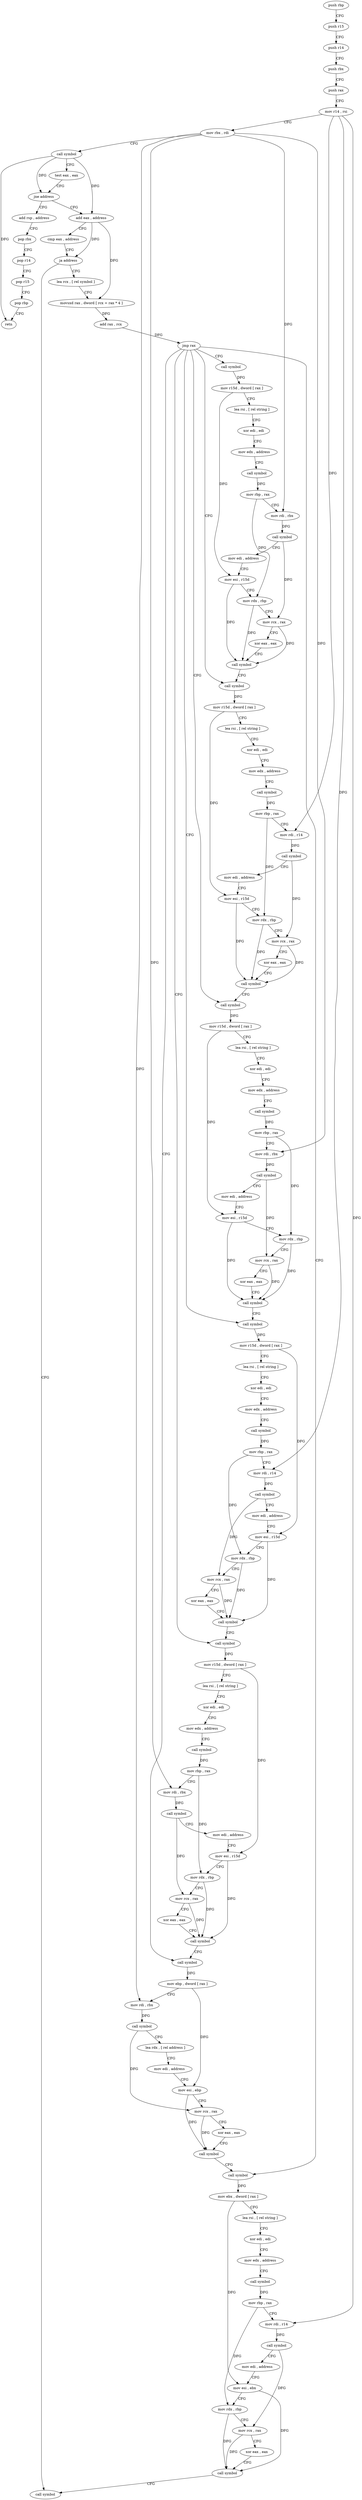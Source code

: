 digraph "func" {
"4218176" [label = "push rbp" ]
"4218177" [label = "push r15" ]
"4218179" [label = "push r14" ]
"4218181" [label = "push rbx" ]
"4218182" [label = "push rax" ]
"4218183" [label = "mov r14 , rsi" ]
"4218186" [label = "mov rbx , rdi" ]
"4218189" [label = "call symbol" ]
"4218194" [label = "test eax , eax" ]
"4218196" [label = "jne address" ]
"4218209" [label = "add eax , address" ]
"4218198" [label = "add rsp , address" ]
"4218212" [label = "cmp eax , address" ]
"4218215" [label = "ja address" ]
"4218628" [label = "call symbol" ]
"4218221" [label = "lea rcx , [ rel symbol ]" ]
"4218202" [label = "pop rbx" ]
"4218203" [label = "pop r14" ]
"4218205" [label = "pop r15" ]
"4218207" [label = "pop rbp" ]
"4218208" [label = "retn" ]
"4218228" [label = "movsxd rax , dword [ rcx + rax * 4 ]" ]
"4218232" [label = "add rax , rcx" ]
"4218235" [label = "jmp rax" ]
"4218237" [label = "call symbol" ]
"4218296" [label = "call symbol" ]
"4218355" [label = "call symbol" ]
"4218414" [label = "call symbol" ]
"4218473" [label = "call symbol" ]
"4218532" [label = "call symbol" ]
"4218571" [label = "call symbol" ]
"4218242" [label = "mov r15d , dword [ rax ]" ]
"4218245" [label = "lea rsi , [ rel string ]" ]
"4218252" [label = "xor edi , edi" ]
"4218254" [label = "mov edx , address" ]
"4218259" [label = "call symbol" ]
"4218264" [label = "mov rbp , rax" ]
"4218267" [label = "mov rdi , rbx" ]
"4218270" [label = "call symbol" ]
"4218275" [label = "mov edi , address" ]
"4218280" [label = "mov esi , r15d" ]
"4218283" [label = "mov rdx , rbp" ]
"4218286" [label = "mov rcx , rax" ]
"4218289" [label = "xor eax , eax" ]
"4218291" [label = "call symbol" ]
"4218301" [label = "mov r15d , dword [ rax ]" ]
"4218304" [label = "lea rsi , [ rel string ]" ]
"4218311" [label = "xor edi , edi" ]
"4218313" [label = "mov edx , address" ]
"4218318" [label = "call symbol" ]
"4218323" [label = "mov rbp , rax" ]
"4218326" [label = "mov rdi , r14" ]
"4218329" [label = "call symbol" ]
"4218334" [label = "mov edi , address" ]
"4218339" [label = "mov esi , r15d" ]
"4218342" [label = "mov rdx , rbp" ]
"4218345" [label = "mov rcx , rax" ]
"4218348" [label = "xor eax , eax" ]
"4218350" [label = "call symbol" ]
"4218360" [label = "mov r15d , dword [ rax ]" ]
"4218363" [label = "lea rsi , [ rel string ]" ]
"4218370" [label = "xor edi , edi" ]
"4218372" [label = "mov edx , address" ]
"4218377" [label = "call symbol" ]
"4218382" [label = "mov rbp , rax" ]
"4218385" [label = "mov rdi , rbx" ]
"4218388" [label = "call symbol" ]
"4218393" [label = "mov edi , address" ]
"4218398" [label = "mov esi , r15d" ]
"4218401" [label = "mov rdx , rbp" ]
"4218404" [label = "mov rcx , rax" ]
"4218407" [label = "xor eax , eax" ]
"4218409" [label = "call symbol" ]
"4218419" [label = "mov r15d , dword [ rax ]" ]
"4218422" [label = "lea rsi , [ rel string ]" ]
"4218429" [label = "xor edi , edi" ]
"4218431" [label = "mov edx , address" ]
"4218436" [label = "call symbol" ]
"4218441" [label = "mov rbp , rax" ]
"4218444" [label = "mov rdi , r14" ]
"4218447" [label = "call symbol" ]
"4218452" [label = "mov edi , address" ]
"4218457" [label = "mov esi , r15d" ]
"4218460" [label = "mov rdx , rbp" ]
"4218463" [label = "mov rcx , rax" ]
"4218466" [label = "xor eax , eax" ]
"4218468" [label = "call symbol" ]
"4218478" [label = "mov r15d , dword [ rax ]" ]
"4218481" [label = "lea rsi , [ rel string ]" ]
"4218488" [label = "xor edi , edi" ]
"4218490" [label = "mov edx , address" ]
"4218495" [label = "call symbol" ]
"4218500" [label = "mov rbp , rax" ]
"4218503" [label = "mov rdi , rbx" ]
"4218506" [label = "call symbol" ]
"4218511" [label = "mov edi , address" ]
"4218516" [label = "mov esi , r15d" ]
"4218519" [label = "mov rdx , rbp" ]
"4218522" [label = "mov rcx , rax" ]
"4218525" [label = "xor eax , eax" ]
"4218527" [label = "call symbol" ]
"4218537" [label = "mov ebp , dword [ rax ]" ]
"4218539" [label = "mov rdi , rbx" ]
"4218542" [label = "call symbol" ]
"4218547" [label = "lea rdx , [ rel address ]" ]
"4218554" [label = "mov edi , address" ]
"4218559" [label = "mov esi , ebp" ]
"4218561" [label = "mov rcx , rax" ]
"4218564" [label = "xor eax , eax" ]
"4218566" [label = "call symbol" ]
"4218576" [label = "mov ebx , dword [ rax ]" ]
"4218578" [label = "lea rsi , [ rel string ]" ]
"4218585" [label = "xor edi , edi" ]
"4218587" [label = "mov edx , address" ]
"4218592" [label = "call symbol" ]
"4218597" [label = "mov rbp , rax" ]
"4218600" [label = "mov rdi , r14" ]
"4218603" [label = "call symbol" ]
"4218608" [label = "mov edi , address" ]
"4218613" [label = "mov esi , ebx" ]
"4218615" [label = "mov rdx , rbp" ]
"4218618" [label = "mov rcx , rax" ]
"4218621" [label = "xor eax , eax" ]
"4218623" [label = "call symbol" ]
"4218176" -> "4218177" [ label = "CFG" ]
"4218177" -> "4218179" [ label = "CFG" ]
"4218179" -> "4218181" [ label = "CFG" ]
"4218181" -> "4218182" [ label = "CFG" ]
"4218182" -> "4218183" [ label = "CFG" ]
"4218183" -> "4218186" [ label = "CFG" ]
"4218183" -> "4218326" [ label = "DFG" ]
"4218183" -> "4218444" [ label = "DFG" ]
"4218183" -> "4218600" [ label = "DFG" ]
"4218186" -> "4218189" [ label = "CFG" ]
"4218186" -> "4218267" [ label = "DFG" ]
"4218186" -> "4218385" [ label = "DFG" ]
"4218186" -> "4218503" [ label = "DFG" ]
"4218186" -> "4218539" [ label = "DFG" ]
"4218189" -> "4218194" [ label = "CFG" ]
"4218189" -> "4218196" [ label = "DFG" ]
"4218189" -> "4218209" [ label = "DFG" ]
"4218189" -> "4218208" [ label = "DFG" ]
"4218194" -> "4218196" [ label = "CFG" ]
"4218196" -> "4218209" [ label = "CFG" ]
"4218196" -> "4218198" [ label = "CFG" ]
"4218209" -> "4218212" [ label = "CFG" ]
"4218209" -> "4218215" [ label = "DFG" ]
"4218209" -> "4218228" [ label = "DFG" ]
"4218198" -> "4218202" [ label = "CFG" ]
"4218212" -> "4218215" [ label = "CFG" ]
"4218215" -> "4218628" [ label = "CFG" ]
"4218215" -> "4218221" [ label = "CFG" ]
"4218221" -> "4218228" [ label = "CFG" ]
"4218202" -> "4218203" [ label = "CFG" ]
"4218203" -> "4218205" [ label = "CFG" ]
"4218205" -> "4218207" [ label = "CFG" ]
"4218207" -> "4218208" [ label = "CFG" ]
"4218228" -> "4218232" [ label = "DFG" ]
"4218232" -> "4218235" [ label = "DFG" ]
"4218235" -> "4218237" [ label = "CFG" ]
"4218235" -> "4218296" [ label = "CFG" ]
"4218235" -> "4218355" [ label = "CFG" ]
"4218235" -> "4218414" [ label = "CFG" ]
"4218235" -> "4218473" [ label = "CFG" ]
"4218235" -> "4218532" [ label = "CFG" ]
"4218235" -> "4218571" [ label = "CFG" ]
"4218237" -> "4218242" [ label = "DFG" ]
"4218296" -> "4218301" [ label = "DFG" ]
"4218355" -> "4218360" [ label = "DFG" ]
"4218414" -> "4218419" [ label = "DFG" ]
"4218473" -> "4218478" [ label = "DFG" ]
"4218532" -> "4218537" [ label = "DFG" ]
"4218571" -> "4218576" [ label = "DFG" ]
"4218242" -> "4218245" [ label = "CFG" ]
"4218242" -> "4218280" [ label = "DFG" ]
"4218245" -> "4218252" [ label = "CFG" ]
"4218252" -> "4218254" [ label = "CFG" ]
"4218254" -> "4218259" [ label = "CFG" ]
"4218259" -> "4218264" [ label = "DFG" ]
"4218264" -> "4218267" [ label = "CFG" ]
"4218264" -> "4218283" [ label = "DFG" ]
"4218267" -> "4218270" [ label = "DFG" ]
"4218270" -> "4218275" [ label = "CFG" ]
"4218270" -> "4218286" [ label = "DFG" ]
"4218275" -> "4218280" [ label = "CFG" ]
"4218280" -> "4218283" [ label = "CFG" ]
"4218280" -> "4218291" [ label = "DFG" ]
"4218283" -> "4218286" [ label = "CFG" ]
"4218283" -> "4218291" [ label = "DFG" ]
"4218286" -> "4218289" [ label = "CFG" ]
"4218286" -> "4218291" [ label = "DFG" ]
"4218289" -> "4218291" [ label = "CFG" ]
"4218291" -> "4218296" [ label = "CFG" ]
"4218301" -> "4218304" [ label = "CFG" ]
"4218301" -> "4218339" [ label = "DFG" ]
"4218304" -> "4218311" [ label = "CFG" ]
"4218311" -> "4218313" [ label = "CFG" ]
"4218313" -> "4218318" [ label = "CFG" ]
"4218318" -> "4218323" [ label = "DFG" ]
"4218323" -> "4218326" [ label = "CFG" ]
"4218323" -> "4218342" [ label = "DFG" ]
"4218326" -> "4218329" [ label = "DFG" ]
"4218329" -> "4218334" [ label = "CFG" ]
"4218329" -> "4218345" [ label = "DFG" ]
"4218334" -> "4218339" [ label = "CFG" ]
"4218339" -> "4218342" [ label = "CFG" ]
"4218339" -> "4218350" [ label = "DFG" ]
"4218342" -> "4218345" [ label = "CFG" ]
"4218342" -> "4218350" [ label = "DFG" ]
"4218345" -> "4218348" [ label = "CFG" ]
"4218345" -> "4218350" [ label = "DFG" ]
"4218348" -> "4218350" [ label = "CFG" ]
"4218350" -> "4218355" [ label = "CFG" ]
"4218360" -> "4218363" [ label = "CFG" ]
"4218360" -> "4218398" [ label = "DFG" ]
"4218363" -> "4218370" [ label = "CFG" ]
"4218370" -> "4218372" [ label = "CFG" ]
"4218372" -> "4218377" [ label = "CFG" ]
"4218377" -> "4218382" [ label = "DFG" ]
"4218382" -> "4218385" [ label = "CFG" ]
"4218382" -> "4218401" [ label = "DFG" ]
"4218385" -> "4218388" [ label = "DFG" ]
"4218388" -> "4218393" [ label = "CFG" ]
"4218388" -> "4218404" [ label = "DFG" ]
"4218393" -> "4218398" [ label = "CFG" ]
"4218398" -> "4218401" [ label = "CFG" ]
"4218398" -> "4218409" [ label = "DFG" ]
"4218401" -> "4218404" [ label = "CFG" ]
"4218401" -> "4218409" [ label = "DFG" ]
"4218404" -> "4218407" [ label = "CFG" ]
"4218404" -> "4218409" [ label = "DFG" ]
"4218407" -> "4218409" [ label = "CFG" ]
"4218409" -> "4218414" [ label = "CFG" ]
"4218419" -> "4218422" [ label = "CFG" ]
"4218419" -> "4218457" [ label = "DFG" ]
"4218422" -> "4218429" [ label = "CFG" ]
"4218429" -> "4218431" [ label = "CFG" ]
"4218431" -> "4218436" [ label = "CFG" ]
"4218436" -> "4218441" [ label = "DFG" ]
"4218441" -> "4218444" [ label = "CFG" ]
"4218441" -> "4218460" [ label = "DFG" ]
"4218444" -> "4218447" [ label = "DFG" ]
"4218447" -> "4218452" [ label = "CFG" ]
"4218447" -> "4218463" [ label = "DFG" ]
"4218452" -> "4218457" [ label = "CFG" ]
"4218457" -> "4218460" [ label = "CFG" ]
"4218457" -> "4218468" [ label = "DFG" ]
"4218460" -> "4218463" [ label = "CFG" ]
"4218460" -> "4218468" [ label = "DFG" ]
"4218463" -> "4218466" [ label = "CFG" ]
"4218463" -> "4218468" [ label = "DFG" ]
"4218466" -> "4218468" [ label = "CFG" ]
"4218468" -> "4218473" [ label = "CFG" ]
"4218478" -> "4218481" [ label = "CFG" ]
"4218478" -> "4218516" [ label = "DFG" ]
"4218481" -> "4218488" [ label = "CFG" ]
"4218488" -> "4218490" [ label = "CFG" ]
"4218490" -> "4218495" [ label = "CFG" ]
"4218495" -> "4218500" [ label = "DFG" ]
"4218500" -> "4218503" [ label = "CFG" ]
"4218500" -> "4218519" [ label = "DFG" ]
"4218503" -> "4218506" [ label = "DFG" ]
"4218506" -> "4218511" [ label = "CFG" ]
"4218506" -> "4218522" [ label = "DFG" ]
"4218511" -> "4218516" [ label = "CFG" ]
"4218516" -> "4218519" [ label = "CFG" ]
"4218516" -> "4218527" [ label = "DFG" ]
"4218519" -> "4218522" [ label = "CFG" ]
"4218519" -> "4218527" [ label = "DFG" ]
"4218522" -> "4218525" [ label = "CFG" ]
"4218522" -> "4218527" [ label = "DFG" ]
"4218525" -> "4218527" [ label = "CFG" ]
"4218527" -> "4218532" [ label = "CFG" ]
"4218537" -> "4218539" [ label = "CFG" ]
"4218537" -> "4218559" [ label = "DFG" ]
"4218539" -> "4218542" [ label = "DFG" ]
"4218542" -> "4218547" [ label = "CFG" ]
"4218542" -> "4218561" [ label = "DFG" ]
"4218547" -> "4218554" [ label = "CFG" ]
"4218554" -> "4218559" [ label = "CFG" ]
"4218559" -> "4218561" [ label = "CFG" ]
"4218559" -> "4218566" [ label = "DFG" ]
"4218561" -> "4218564" [ label = "CFG" ]
"4218561" -> "4218566" [ label = "DFG" ]
"4218564" -> "4218566" [ label = "CFG" ]
"4218566" -> "4218571" [ label = "CFG" ]
"4218576" -> "4218578" [ label = "CFG" ]
"4218576" -> "4218613" [ label = "DFG" ]
"4218578" -> "4218585" [ label = "CFG" ]
"4218585" -> "4218587" [ label = "CFG" ]
"4218587" -> "4218592" [ label = "CFG" ]
"4218592" -> "4218597" [ label = "DFG" ]
"4218597" -> "4218600" [ label = "CFG" ]
"4218597" -> "4218615" [ label = "DFG" ]
"4218600" -> "4218603" [ label = "DFG" ]
"4218603" -> "4218608" [ label = "CFG" ]
"4218603" -> "4218618" [ label = "DFG" ]
"4218608" -> "4218613" [ label = "CFG" ]
"4218613" -> "4218615" [ label = "CFG" ]
"4218613" -> "4218623" [ label = "DFG" ]
"4218615" -> "4218618" [ label = "CFG" ]
"4218615" -> "4218623" [ label = "DFG" ]
"4218618" -> "4218621" [ label = "CFG" ]
"4218618" -> "4218623" [ label = "DFG" ]
"4218621" -> "4218623" [ label = "CFG" ]
"4218623" -> "4218628" [ label = "CFG" ]
}
